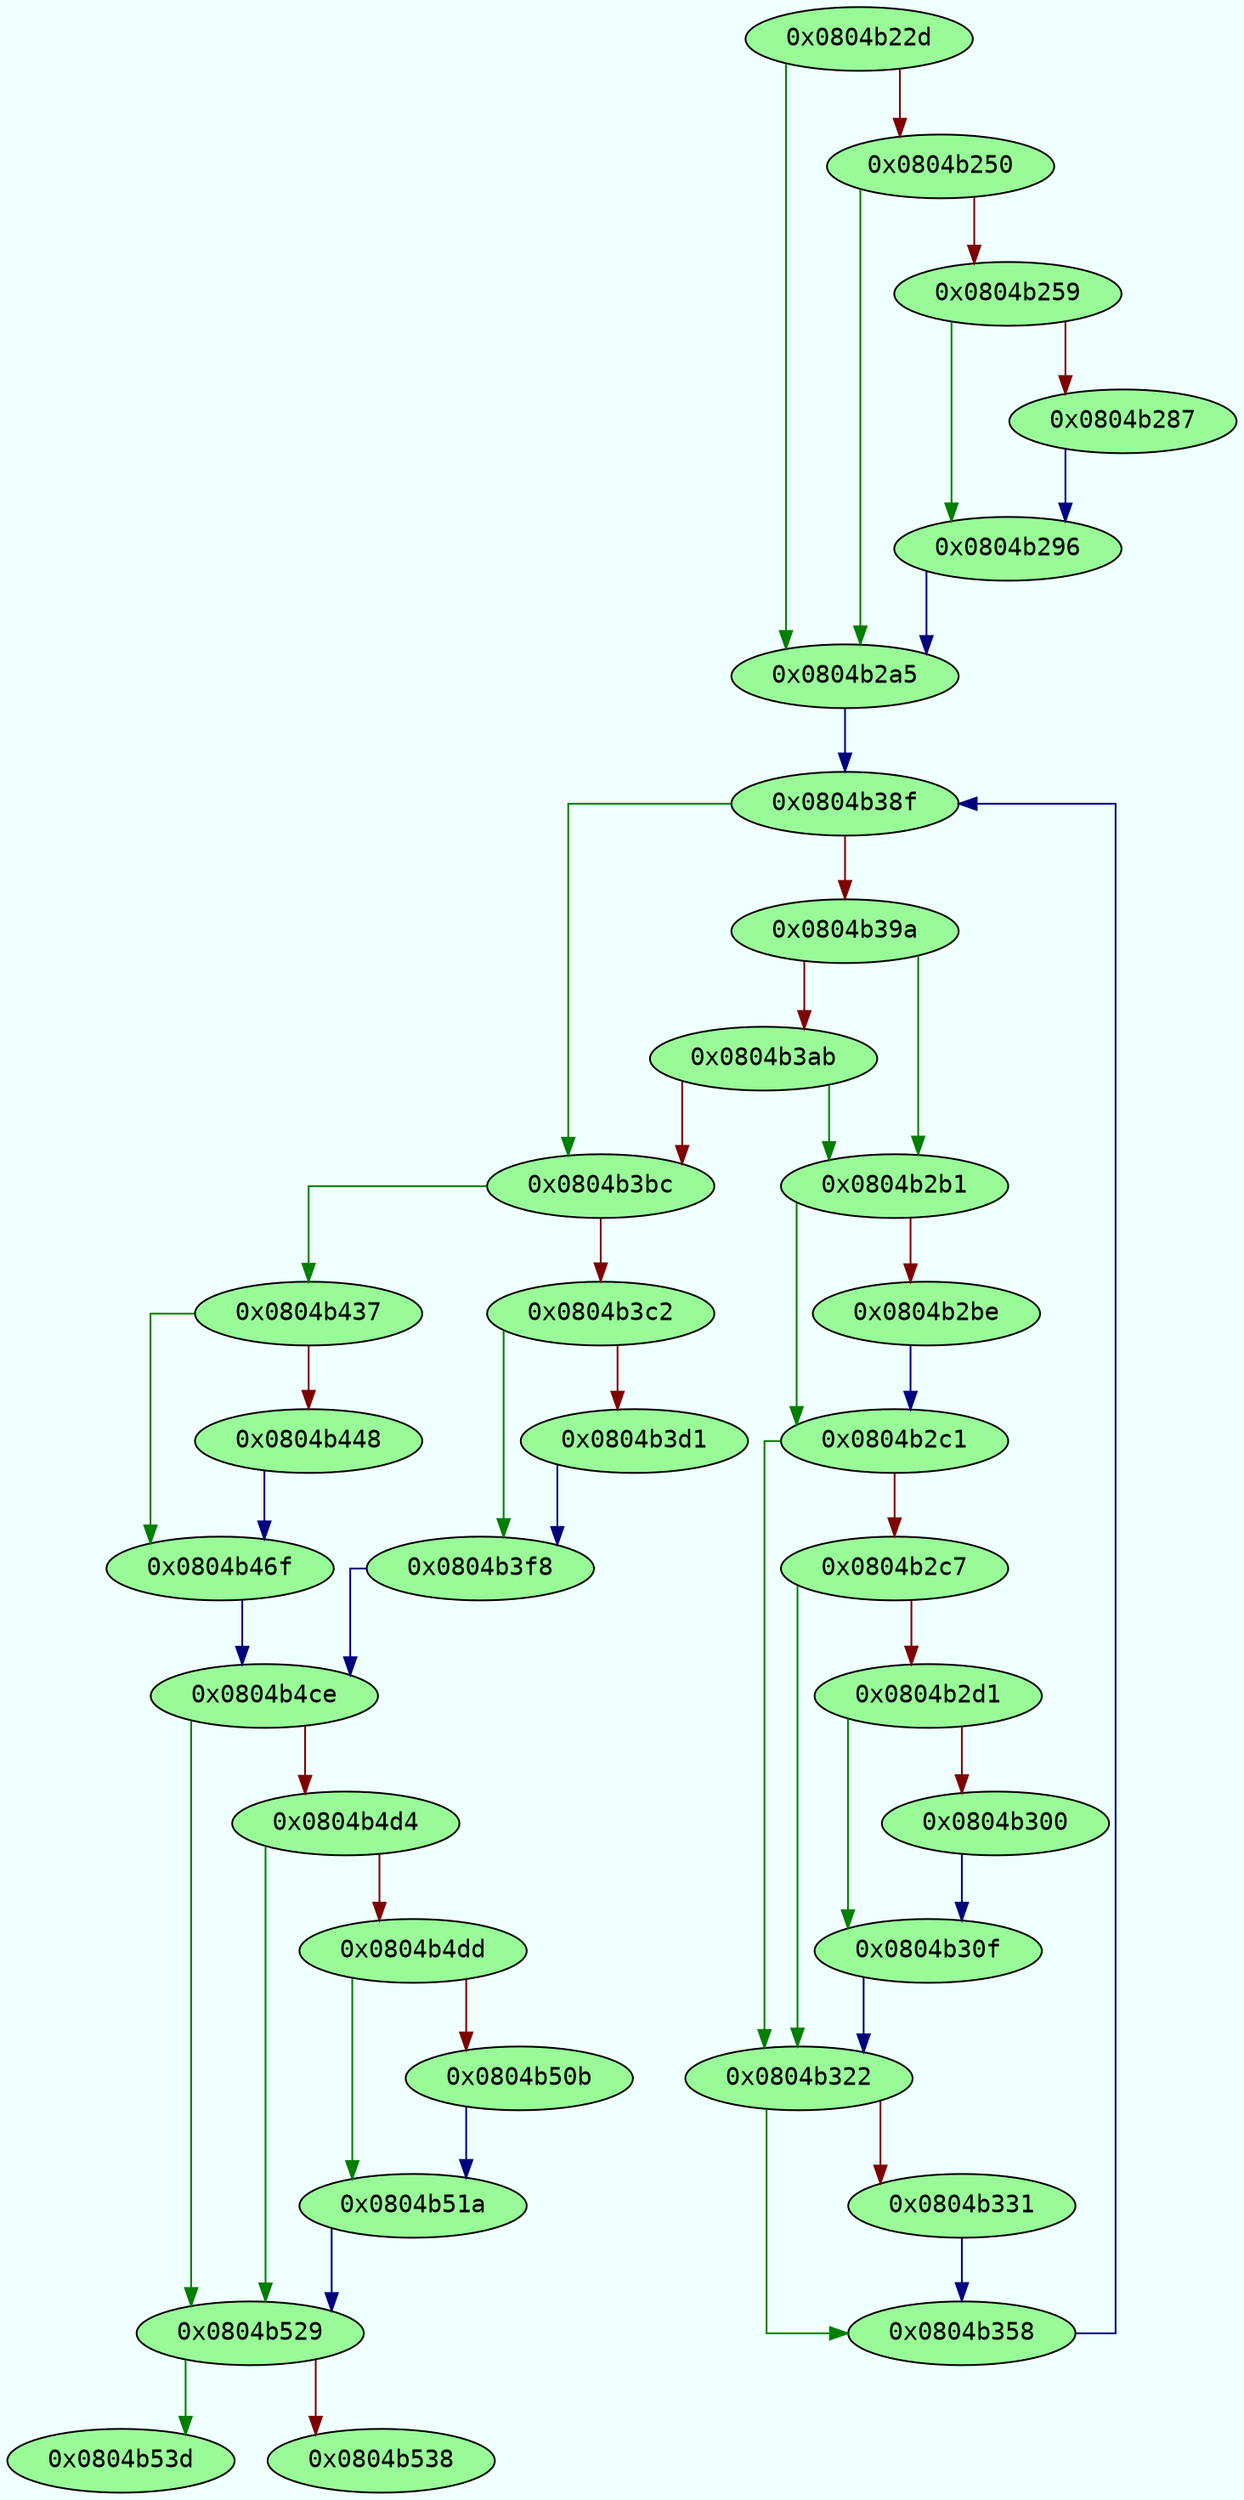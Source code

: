 digraph code {
	graph [bgcolor=azure fontsize=8 fontname="Courier" splines="ortho"];
	node [fillcolor=gray style=filled];
	edge [arrowhead="normal"];
	"0x0804b22d" -> "0x0804b2a5" [color="#007f00"];
	"0x0804b22d" -> "0x0804b250" [color="#7f0000"];
	"0x0804b22d" [URL="sym.power/0x0804b22d", fillcolor="palegreen",color="black", fontname="Courier",label="0x0804b22d"]
	"0x0804b250" -> "0x0804b2a5" [color="#007f00"];
	"0x0804b250" -> "0x0804b259" [color="#7f0000"];
	"0x0804b250" [URL="sym.power/0x0804b250", fillcolor="palegreen",color="black", fontname="Courier",label="0x0804b250"]
	"0x0804b259" -> "0x0804b296" [color="#007f00"];
	"0x0804b259" -> "0x0804b287" [color="#7f0000"];
	"0x0804b259" [URL="sym.power/0x0804b259", fillcolor="palegreen",color="black", fontname="Courier",label="0x0804b259"]
	"0x0804b287" -> "0x0804b296" [color="#00007f"];
	"0x0804b287" [URL="sym.power/0x0804b287", fillcolor="palegreen",color="black", fontname="Courier",label="0x0804b287"]
	"0x0804b296" -> "0x0804b2a5" [color="#00007f"];
	"0x0804b296" [URL="sym.power/0x0804b296", fillcolor="palegreen",color="black", fontname="Courier",label="0x0804b296"]
	"0x0804b2a5" -> "0x0804b38f" [color="#00007f"];
	"0x0804b2a5" [URL="sym.power/0x0804b2a5", fillcolor="palegreen",color="black", fontname="Courier",label="0x0804b2a5"]
	"0x0804b2b1" -> "0x0804b2c1" [color="#007f00"];
	"0x0804b2b1" -> "0x0804b2be" [color="#7f0000"];
	"0x0804b2b1" [URL="sym.power/0x0804b2b1", fillcolor="palegreen",color="black", fontname="Courier",label="0x0804b2b1"]
	"0x0804b2be" -> "0x0804b2c1" [color="#00007f"];
	"0x0804b2be" [URL="sym.power/0x0804b2be", fillcolor="palegreen",color="black", fontname="Courier",label="0x0804b2be"]
	"0x0804b2c1" -> "0x0804b322" [color="#007f00"];
	"0x0804b2c1" -> "0x0804b2c7" [color="#7f0000"];
	"0x0804b2c1" [URL="sym.power/0x0804b2c1", fillcolor="palegreen",color="black", fontname="Courier",label="0x0804b2c1"]
	"0x0804b2c7" -> "0x0804b322" [color="#007f00"];
	"0x0804b2c7" -> "0x0804b2d1" [color="#7f0000"];
	"0x0804b2c7" [URL="sym.power/0x0804b2c7", fillcolor="palegreen",color="black", fontname="Courier",label="0x0804b2c7"]
	"0x0804b2d1" -> "0x0804b30f" [color="#007f00"];
	"0x0804b2d1" -> "0x0804b300" [color="#7f0000"];
	"0x0804b2d1" [URL="sym.power/0x0804b2d1", fillcolor="palegreen",color="black", fontname="Courier",label="0x0804b2d1"]
	"0x0804b300" -> "0x0804b30f" [color="#00007f"];
	"0x0804b300" [URL="sym.power/0x0804b300", fillcolor="palegreen",color="black", fontname="Courier",label="0x0804b300"]
	"0x0804b30f" -> "0x0804b322" [color="#00007f"];
	"0x0804b30f" [URL="sym.power/0x0804b30f", fillcolor="palegreen",color="black", fontname="Courier",label="0x0804b30f"]
	"0x0804b322" -> "0x0804b358" [color="#007f00"];
	"0x0804b322" -> "0x0804b331" [color="#7f0000"];
	"0x0804b322" [URL="sym.power/0x0804b322", fillcolor="palegreen",color="black", fontname="Courier",label="0x0804b322"]
	"0x0804b331" -> "0x0804b358" [color="#00007f"];
	"0x0804b331" [URL="sym.power/0x0804b331", fillcolor="palegreen",color="black", fontname="Courier",label="0x0804b331"]
	"0x0804b358" -> "0x0804b38f" [color="#00007f"];
	"0x0804b358" [URL="sym.power/0x0804b358", fillcolor="palegreen",color="black", fontname="Courier",label="0x0804b358"]
	"0x0804b38f" -> "0x0804b3bc" [color="#007f00"];
	"0x0804b38f" -> "0x0804b39a" [color="#7f0000"];
	"0x0804b38f" [URL="sym.power/0x0804b38f", fillcolor="palegreen",color="black", fontname="Courier",label="0x0804b38f"]
	"0x0804b39a" -> "0x0804b2b1" [color="#007f00"];
	"0x0804b39a" -> "0x0804b3ab" [color="#7f0000"];
	"0x0804b39a" [URL="sym.power/0x0804b39a", fillcolor="palegreen",color="black", fontname="Courier",label="0x0804b39a"]
	"0x0804b3ab" -> "0x0804b2b1" [color="#007f00"];
	"0x0804b3ab" -> "0x0804b3bc" [color="#7f0000"];
	"0x0804b3ab" [URL="sym.power/0x0804b3ab", fillcolor="palegreen",color="black", fontname="Courier",label="0x0804b3ab"]
	"0x0804b3bc" -> "0x0804b437" [color="#007f00"];
	"0x0804b3bc" -> "0x0804b3c2" [color="#7f0000"];
	"0x0804b3bc" [URL="sym.power/0x0804b3bc", fillcolor="palegreen",color="black", fontname="Courier",label="0x0804b3bc"]
	"0x0804b3c2" -> "0x0804b3f8" [color="#007f00"];
	"0x0804b3c2" -> "0x0804b3d1" [color="#7f0000"];
	"0x0804b3c2" [URL="sym.power/0x0804b3c2", fillcolor="palegreen",color="black", fontname="Courier",label="0x0804b3c2"]
	"0x0804b3d1" -> "0x0804b3f8" [color="#00007f"];
	"0x0804b3d1" [URL="sym.power/0x0804b3d1", fillcolor="palegreen",color="black", fontname="Courier",label="0x0804b3d1"]
	"0x0804b3f8" -> "0x0804b4ce" [color="#00007f"];
	"0x0804b3f8" [URL="sym.power/0x0804b3f8", fillcolor="palegreen",color="black", fontname="Courier",label="0x0804b3f8"]
	"0x0804b437" -> "0x0804b46f" [color="#007f00"];
	"0x0804b437" -> "0x0804b448" [color="#7f0000"];
	"0x0804b437" [URL="sym.power/0x0804b437", fillcolor="palegreen",color="black", fontname="Courier",label="0x0804b437"]
	"0x0804b448" -> "0x0804b46f" [color="#00007f"];
	"0x0804b448" [URL="sym.power/0x0804b448", fillcolor="palegreen",color="black", fontname="Courier",label="0x0804b448"]
	"0x0804b46f" -> "0x0804b4ce" [color="#00007f"];
	"0x0804b46f" [URL="sym.power/0x0804b46f", fillcolor="palegreen",color="black", fontname="Courier",label="0x0804b46f"]
	"0x0804b4ce" -> "0x0804b529" [color="#007f00"];
	"0x0804b4ce" -> "0x0804b4d4" [color="#7f0000"];
	"0x0804b4ce" [URL="sym.power/0x0804b4ce", fillcolor="palegreen",color="black", fontname="Courier",label="0x0804b4ce"]
	"0x0804b4d4" -> "0x0804b529" [color="#007f00"];
	"0x0804b4d4" -> "0x0804b4dd" [color="#7f0000"];
	"0x0804b4d4" [URL="sym.power/0x0804b4d4", fillcolor="palegreen",color="black", fontname="Courier",label="0x0804b4d4"]
	"0x0804b4dd" -> "0x0804b51a" [color="#007f00"];
	"0x0804b4dd" -> "0x0804b50b" [color="#7f0000"];
	"0x0804b4dd" [URL="sym.power/0x0804b4dd", fillcolor="palegreen",color="black", fontname="Courier",label="0x0804b4dd"]
	"0x0804b50b" -> "0x0804b51a" [color="#00007f"];
	"0x0804b50b" [URL="sym.power/0x0804b50b", fillcolor="palegreen",color="black", fontname="Courier",label="0x0804b50b"]
	"0x0804b51a" -> "0x0804b529" [color="#00007f"];
	"0x0804b51a" [URL="sym.power/0x0804b51a", fillcolor="palegreen",color="black", fontname="Courier",label="0x0804b51a"]
	"0x0804b529" -> "0x0804b53d" [color="#007f00"];
	"0x0804b529" -> "0x0804b538" [color="#7f0000"];
	"0x0804b529" [URL="sym.power/0x0804b529", fillcolor="palegreen",color="black", fontname="Courier",label="0x0804b529"]
	"0x0804b538" [URL="sym.power/0x0804b538", fillcolor="palegreen",color="black", fontname="Courier",label="0x0804b538"]
	"0x0804b53d" [URL="sym.power/0x0804b53d", fillcolor="palegreen",color="black", fontname="Courier",label="0x0804b53d"]
}
